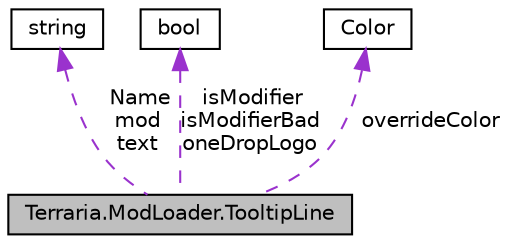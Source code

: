 digraph "Terraria.ModLoader.TooltipLine"
{
 // LATEX_PDF_SIZE
  edge [fontname="Helvetica",fontsize="10",labelfontname="Helvetica",labelfontsize="10"];
  node [fontname="Helvetica",fontsize="10",shape=record];
  Node1 [label="Terraria.ModLoader.TooltipLine",height=0.2,width=0.4,color="black", fillcolor="grey75", style="filled", fontcolor="black",tooltip="This class serves as a way to store information about a line of tooltip for an item...."];
  Node2 -> Node1 [dir="back",color="darkorchid3",fontsize="10",style="dashed",label=" Name\nmod\ntext" ,fontname="Helvetica"];
  Node2 [label="string",height=0.2,width=0.4,color="black", fillcolor="white", style="filled",tooltip=" "];
  Node3 -> Node1 [dir="back",color="darkorchid3",fontsize="10",style="dashed",label=" isModifier\nisModifierBad\noneDropLogo" ,fontname="Helvetica"];
  Node3 [label="bool",height=0.2,width=0.4,color="black", fillcolor="white", style="filled",tooltip=" "];
  Node4 -> Node1 [dir="back",color="darkorchid3",fontsize="10",style="dashed",label=" overrideColor" ,fontname="Helvetica"];
  Node4 [label="Color",height=0.2,width=0.4,color="black", fillcolor="white", style="filled",tooltip=" "];
}

